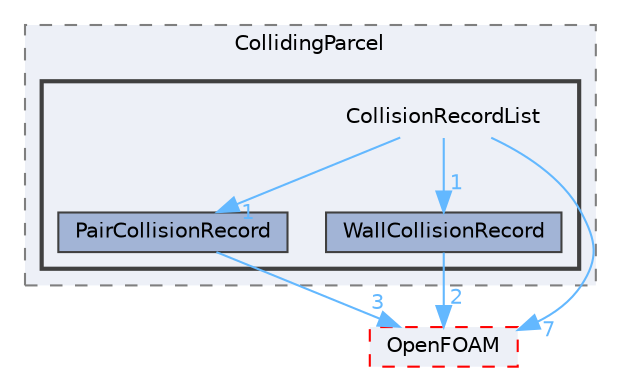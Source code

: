 digraph "src/lagrangian/intermediate/parcels/Templates/CollidingParcel/CollisionRecordList"
{
 // LATEX_PDF_SIZE
  bgcolor="transparent";
  edge [fontname=Helvetica,fontsize=10,labelfontname=Helvetica,labelfontsize=10];
  node [fontname=Helvetica,fontsize=10,shape=box,height=0.2,width=0.4];
  compound=true
  subgraph clusterdir_f5d1b081941abbb98c3b184000882efb {
    graph [ bgcolor="#edf0f7", pencolor="grey50", label="CollidingParcel", fontname=Helvetica,fontsize=10 style="filled,dashed", URL="dir_f5d1b081941abbb98c3b184000882efb.html",tooltip=""]
  subgraph clusterdir_dae8fc5c31387a08d81c17f3a94706cb {
    graph [ bgcolor="#edf0f7", pencolor="grey25", label="", fontname=Helvetica,fontsize=10 style="filled,bold", URL="dir_dae8fc5c31387a08d81c17f3a94706cb.html",tooltip=""]
    dir_dae8fc5c31387a08d81c17f3a94706cb [shape=plaintext, label="CollisionRecordList"];
  dir_9c0f60b1627696c6fa31f6530ff8fc78 [label="PairCollisionRecord", fillcolor="#a2b4d6", color="grey25", style="filled", URL="dir_9c0f60b1627696c6fa31f6530ff8fc78.html",tooltip=""];
  dir_13462906893bf5fe5c57c57a709f105a [label="WallCollisionRecord", fillcolor="#a2b4d6", color="grey25", style="filled", URL="dir_13462906893bf5fe5c57c57a709f105a.html",tooltip=""];
  }
  }
  dir_c5473ff19b20e6ec4dfe5c310b3778a8 [label="OpenFOAM", fillcolor="#edf0f7", color="red", style="filled,dashed", URL="dir_c5473ff19b20e6ec4dfe5c310b3778a8.html",tooltip=""];
  dir_dae8fc5c31387a08d81c17f3a94706cb->dir_13462906893bf5fe5c57c57a709f105a [headlabel="1", labeldistance=1.5 headhref="dir_000540_004332.html" href="dir_000540_004332.html" color="steelblue1" fontcolor="steelblue1"];
  dir_dae8fc5c31387a08d81c17f3a94706cb->dir_9c0f60b1627696c6fa31f6530ff8fc78 [headlabel="1", labeldistance=1.5 headhref="dir_000540_002769.html" href="dir_000540_002769.html" color="steelblue1" fontcolor="steelblue1"];
  dir_dae8fc5c31387a08d81c17f3a94706cb->dir_c5473ff19b20e6ec4dfe5c310b3778a8 [headlabel="7", labeldistance=1.5 headhref="dir_000540_002695.html" href="dir_000540_002695.html" color="steelblue1" fontcolor="steelblue1"];
  dir_9c0f60b1627696c6fa31f6530ff8fc78->dir_c5473ff19b20e6ec4dfe5c310b3778a8 [headlabel="3", labeldistance=1.5 headhref="dir_002769_002695.html" href="dir_002769_002695.html" color="steelblue1" fontcolor="steelblue1"];
  dir_13462906893bf5fe5c57c57a709f105a->dir_c5473ff19b20e6ec4dfe5c310b3778a8 [headlabel="2", labeldistance=1.5 headhref="dir_004332_002695.html" href="dir_004332_002695.html" color="steelblue1" fontcolor="steelblue1"];
}
